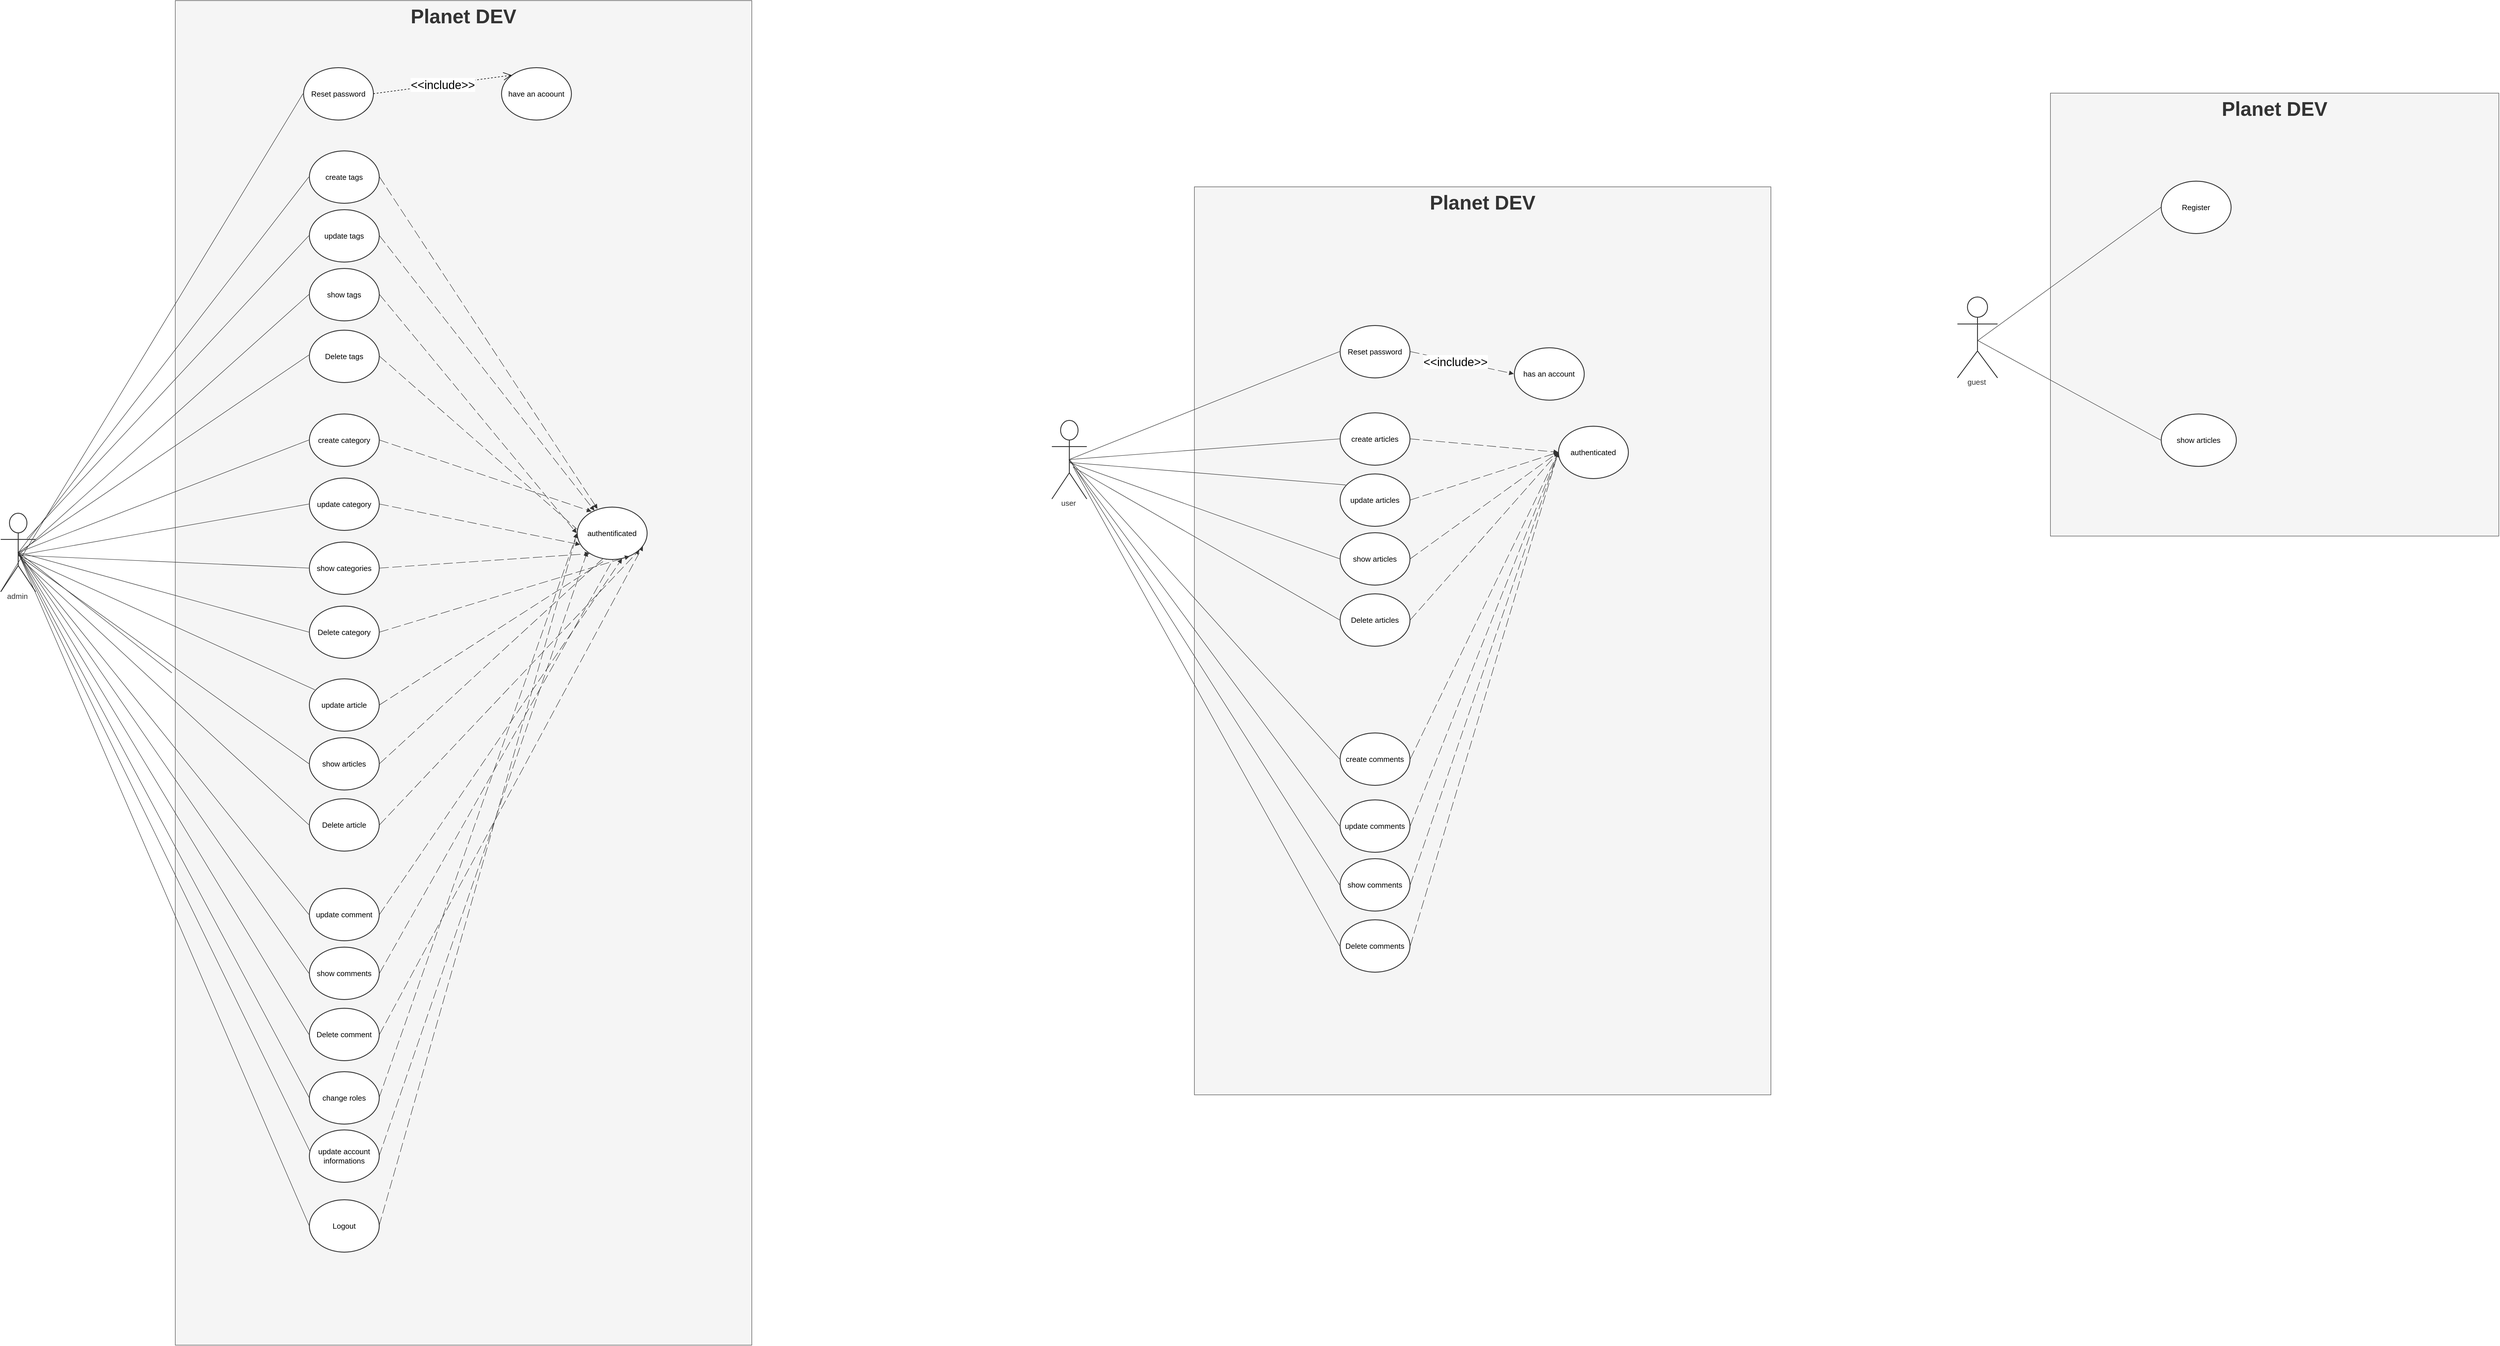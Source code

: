 <mxfile>
    <diagram name="Page-1" id="zWIe_XC4XMMiUAsG-kgF">
        <mxGraphModel dx="1994" dy="2208" grid="1" gridSize="10" guides="1" tooltips="1" connect="1" arrows="1" fold="1" page="1" pageScale="1" pageWidth="850" pageHeight="1100" background="#ffffff" math="0" shadow="0">
            <root>
                <mxCell id="0"/>
                <mxCell id="1" parent="0"/>
                <mxCell id="lImU5mxE9tPZku4qOtsT-180" value="Planet DEV" style="shape=rect;html=1;verticalAlign=top;fontStyle=1;whiteSpace=wrap;align=center;fontSize=34;fillColor=#f5f5f5;fontColor=#333333;strokeColor=#666666;" parent="1" vertex="1">
                    <mxGeometry x="4520" y="179" width="770" height="761" as="geometry"/>
                </mxCell>
                <mxCell id="lImU5mxE9tPZku4qOtsT-179" value="Planet DEV" style="shape=rect;html=1;verticalAlign=top;fontStyle=1;whiteSpace=wrap;align=center;fontSize=34;fillColor=#f5f5f5;strokeColor=#666666;fontColor=#333333;" parent="1" vertex="1">
                    <mxGeometry x="3050" y="340" width="990" height="1560" as="geometry"/>
                </mxCell>
                <mxCell id="lImU5mxE9tPZku4qOtsT-173" value="Planet DEV" style="shape=rect;html=1;verticalAlign=top;fontStyle=1;whiteSpace=wrap;align=center;fontSize=34;fillColor=#f5f5f5;fontColor=#333333;strokeColor=#666666;" parent="1" vertex="1">
                    <mxGeometry x="1300" y="20" width="990" height="2310" as="geometry"/>
                </mxCell>
                <mxCell id="lImU5mxE9tPZku4qOtsT-4" value="admin" style="html=1;overflow=block;blockSpacing=1;shape=umlActor;labelPosition=center;verticalLabelPosition=bottom;verticalAlign=top;whiteSpace=nowrap;fontSize=13;fontColor=#333333;align=center;spacing=0;strokeColor=#333333;strokeOpacity=100;fillOpacity=100;fillColor=#ffffff;strokeWidth=1.5;lucidId=tBczUUkCsLpC;" parent="1" vertex="1">
                    <mxGeometry x="1000" y="900.5" width="60" height="135" as="geometry"/>
                </mxCell>
                <mxCell id="lImU5mxE9tPZku4qOtsT-6" value="create tags" style="html=1;overflow=block;blockSpacing=1;whiteSpace=wrap;ellipse;fontSize=13;spacing=3.8;strokeColor=#333333;strokeOpacity=100;fillOpacity=100;fillColor=#ffffff;strokeWidth=1.5;lucidId=-OczOLFhE.FA;" parent="1" vertex="1">
                    <mxGeometry x="1530" y="278" width="120" height="90" as="geometry"/>
                </mxCell>
                <mxCell id="lImU5mxE9tPZku4qOtsT-7" value="update tags" style="html=1;overflow=block;blockSpacing=1;whiteSpace=wrap;ellipse;fontSize=13;spacing=3.8;strokeColor=#333333;strokeOpacity=100;fillOpacity=100;fillColor=#ffffff;strokeWidth=1.5;lucidId=lPczHcS5dMgs;" parent="1" vertex="1">
                    <mxGeometry x="1530" y="379" width="120" height="90" as="geometry"/>
                </mxCell>
                <mxCell id="lImU5mxE9tPZku4qOtsT-8" value="show tags" style="html=1;overflow=block;blockSpacing=1;whiteSpace=wrap;ellipse;fontSize=13;spacing=3.8;strokeColor=#333333;strokeOpacity=100;fillOpacity=100;fillColor=#ffffff;strokeWidth=1.5;lucidId=mPcz-K8VentS;" parent="1" vertex="1">
                    <mxGeometry x="1530" y="480" width="120" height="90" as="geometry"/>
                </mxCell>
                <mxCell id="lImU5mxE9tPZku4qOtsT-9" value="Delete tags" style="html=1;overflow=block;blockSpacing=1;whiteSpace=wrap;ellipse;fontSize=13;spacing=3.8;strokeColor=#333333;strokeOpacity=100;fillOpacity=100;fillColor=#ffffff;strokeWidth=1.5;lucidId=mPczvHIls3h_;" parent="1" vertex="1">
                    <mxGeometry x="1530" y="586" width="120" height="90" as="geometry"/>
                </mxCell>
                <mxCell id="lImU5mxE9tPZku4qOtsT-14" value="update article" style="html=1;overflow=block;blockSpacing=1;whiteSpace=wrap;ellipse;fontSize=13;spacing=3.8;strokeColor=#333333;strokeOpacity=100;fillOpacity=100;fillColor=#ffffff;strokeWidth=1.5;lucidId=pRczkUZpk~8d;" parent="1" vertex="1">
                    <mxGeometry x="1530" y="1185" width="120" height="90" as="geometry"/>
                </mxCell>
                <mxCell id="lImU5mxE9tPZku4qOtsT-15" value="show articles" style="html=1;overflow=block;blockSpacing=1;whiteSpace=wrap;ellipse;fontSize=13;spacing=3.8;strokeColor=#333333;strokeOpacity=100;fillOpacity=100;fillColor=#ffffff;strokeWidth=1.5;lucidId=pRczwq9towOw;" parent="1" vertex="1">
                    <mxGeometry x="1530" y="1286" width="120" height="90" as="geometry"/>
                </mxCell>
                <mxCell id="lImU5mxE9tPZku4qOtsT-16" value="Delete article" style="html=1;overflow=block;blockSpacing=1;whiteSpace=wrap;ellipse;fontSize=13;spacing=3.8;strokeColor=#333333;strokeOpacity=100;fillOpacity=100;fillColor=#ffffff;strokeWidth=1.5;lucidId=pRczV1mXVgs1;" parent="1" vertex="1">
                    <mxGeometry x="1530" y="1391" width="120" height="90" as="geometry"/>
                </mxCell>
                <mxCell id="lImU5mxE9tPZku4qOtsT-17" value="update comment" style="html=1;overflow=block;blockSpacing=1;whiteSpace=wrap;ellipse;fontSize=13;spacing=3.8;strokeColor=#333333;strokeOpacity=100;fillOpacity=100;fillColor=#ffffff;strokeWidth=1.5;lucidId=5RczTBme2vc.;" parent="1" vertex="1">
                    <mxGeometry x="1530" y="1545" width="120" height="90" as="geometry"/>
                </mxCell>
                <mxCell id="lImU5mxE9tPZku4qOtsT-18" value="show comments" style="html=1;overflow=block;blockSpacing=1;whiteSpace=wrap;ellipse;fontSize=13;spacing=3.8;strokeColor=#333333;strokeOpacity=100;fillOpacity=100;fillColor=#ffffff;strokeWidth=1.5;lucidId=5Rcz2xCz10ZM;" parent="1" vertex="1">
                    <mxGeometry x="1530" y="1646" width="120" height="90" as="geometry"/>
                </mxCell>
                <mxCell id="lImU5mxE9tPZku4qOtsT-19" value="Delete comment" style="html=1;overflow=block;blockSpacing=1;whiteSpace=wrap;ellipse;fontSize=13;spacing=3.8;strokeColor=#333333;strokeOpacity=100;fillOpacity=100;fillColor=#ffffff;strokeWidth=1.5;lucidId=5RczCsYFRNHl;" parent="1" vertex="1">
                    <mxGeometry x="1530" y="1751" width="120" height="90" as="geometry"/>
                </mxCell>
                <mxCell id="lImU5mxE9tPZku4qOtsT-22" value="" style="html=1;jettySize=18;whiteSpace=wrap;fontSize=13;strokeColor=#333333;strokeOpacity=100;dashed=1;fixDash=1;dashPattern=16 6;strokeWidth=0.8;rounded=0;startArrow=none;endArrow=block;endFill=1;exitX=1.006;exitY=0.5;exitPerimeter=0;entryX=0.292;entryY=0.037;entryPerimeter=0;lucidId=nUczEhE1W-n-;" parent="1" source="lImU5mxE9tPZku4qOtsT-6" target="lImU5mxE9tPZku4qOtsT-3" edge="1">
                    <mxGeometry width="100" height="100" relative="1" as="geometry">
                        <Array as="points"/>
                    </mxGeometry>
                </mxCell>
                <mxCell id="lImU5mxE9tPZku4qOtsT-23" value="" style="html=1;jettySize=18;whiteSpace=wrap;fontSize=13;strokeColor=#333333;strokeOpacity=100;dashed=1;fixDash=1;dashPattern=16 6;strokeWidth=0.8;rounded=0;startArrow=none;endArrow=block;endFill=1;exitX=1.006;exitY=0.5;exitPerimeter=0;lucidId=HUczbJhwyWPL;" parent="1" source="lImU5mxE9tPZku4qOtsT-7" target="lImU5mxE9tPZku4qOtsT-3" edge="1">
                    <mxGeometry width="100" height="100" relative="1" as="geometry">
                        <Array as="points"/>
                        <mxPoint x="1940" y="906" as="targetPoint"/>
                    </mxGeometry>
                </mxCell>
                <mxCell id="lImU5mxE9tPZku4qOtsT-24" value="" style="html=1;jettySize=18;whiteSpace=wrap;fontSize=13;strokeColor=#333333;strokeOpacity=100;dashed=1;fixDash=1;dashPattern=16 6;strokeWidth=0.8;rounded=0;startArrow=none;endArrow=block;endFill=1;exitX=1.006;exitY=0.5;exitPerimeter=0;entryX=-0.006;entryY=0.5;entryPerimeter=0;lucidId=2Ucz1rJ_qaZM;" parent="1" source="lImU5mxE9tPZku4qOtsT-8" target="lImU5mxE9tPZku4qOtsT-3" edge="1">
                    <mxGeometry width="100" height="100" relative="1" as="geometry">
                        <Array as="points"/>
                    </mxGeometry>
                </mxCell>
                <mxCell id="lImU5mxE9tPZku4qOtsT-25" value="" style="html=1;jettySize=18;whiteSpace=wrap;fontSize=13;strokeColor=#333333;strokeOpacity=100;dashed=1;fixDash=1;dashPattern=16 6;strokeWidth=0.8;rounded=0;startArrow=none;endArrow=block;endFill=1;exitX=1.006;exitY=0.5;exitPerimeter=0;entryX=0.5;entryY=1.008;entryPerimeter=0;lucidId=_UczYvTYnV-N;" parent="1" source="lImU5mxE9tPZku4qOtsT-9" target="lImU5mxE9tPZku4qOtsT-3" edge="1">
                    <mxGeometry width="100" height="100" relative="1" as="geometry">
                        <Array as="points"/>
                    </mxGeometry>
                </mxCell>
                <mxCell id="lImU5mxE9tPZku4qOtsT-30" value="" style="html=1;jettySize=18;whiteSpace=wrap;fontSize=13;strokeColor=#333333;strokeOpacity=100;dashed=1;fixDash=1;dashPattern=16 6;strokeWidth=0.8;rounded=0;startArrow=none;endArrow=block;endFill=1;exitX=1.006;exitY=0.5;exitPerimeter=0;entryX=1.006;entryY=0.5;entryPerimeter=0;lucidId=NVczvDNpjGym;" parent="1" source="lImU5mxE9tPZku4qOtsT-14" target="lImU5mxE9tPZku4qOtsT-3" edge="1">
                    <mxGeometry width="100" height="100" relative="1" as="geometry">
                        <Array as="points"/>
                    </mxGeometry>
                </mxCell>
                <mxCell id="lImU5mxE9tPZku4qOtsT-31" value="" style="html=1;jettySize=18;whiteSpace=wrap;fontSize=13;strokeColor=#333333;strokeOpacity=100;dashed=1;fixDash=1;dashPattern=16 6;strokeWidth=0.8;rounded=0;startArrow=none;endArrow=block;endFill=1;exitX=1.006;exitY=0.5;exitPerimeter=0;entryX=0.952;entryY=0.272;entryPerimeter=0;lucidId=3VczkHUfEORD;" parent="1" source="lImU5mxE9tPZku4qOtsT-15" target="lImU5mxE9tPZku4qOtsT-3" edge="1">
                    <mxGeometry width="100" height="100" relative="1" as="geometry">
                        <Array as="points"/>
                    </mxGeometry>
                </mxCell>
                <mxCell id="lImU5mxE9tPZku4qOtsT-32" value="" style="html=1;jettySize=18;whiteSpace=wrap;fontSize=13;strokeColor=#333333;strokeOpacity=100;dashed=1;fixDash=1;dashPattern=16 6;strokeWidth=0.8;rounded=0;startArrow=none;endArrow=block;endFill=1;exitX=1.006;exitY=0.5;exitPerimeter=0;entryX=0.894;entryY=0.819;entryPerimeter=0;lucidId=9Vcz52U6l2vY;" parent="1" source="lImU5mxE9tPZku4qOtsT-16" target="lImU5mxE9tPZku4qOtsT-3" edge="1">
                    <mxGeometry width="100" height="100" relative="1" as="geometry">
                        <Array as="points"/>
                    </mxGeometry>
                </mxCell>
                <mxCell id="lImU5mxE9tPZku4qOtsT-33" value="" style="html=1;jettySize=18;whiteSpace=wrap;fontSize=13;strokeColor=#333333;strokeOpacity=100;dashed=1;fixDash=1;dashPattern=16 6;strokeWidth=0.8;rounded=0;startArrow=none;endArrow=block;endFill=1;exitX=1.006;exitY=0.5;exitPerimeter=0;entryX=0.643;entryY=0.987;entryPerimeter=0;lucidId=dWcz5qQPDKWH;" parent="1" source="lImU5mxE9tPZku4qOtsT-17" target="lImU5mxE9tPZku4qOtsT-3" edge="1">
                    <mxGeometry width="100" height="100" relative="1" as="geometry">
                        <Array as="points"/>
                    </mxGeometry>
                </mxCell>
                <mxCell id="lImU5mxE9tPZku4qOtsT-34" value="" style="html=1;jettySize=18;whiteSpace=wrap;fontSize=13;strokeColor=#333333;strokeOpacity=100;dashed=1;fixDash=1;dashPattern=16 6;strokeWidth=0.8;rounded=0;startArrow=none;endArrow=block;endFill=1;exitX=1.006;exitY=0.5;exitPerimeter=0;entryX=0.873;entryY=0.156;entryPerimeter=0;lucidId=kWczn-BLne5K;" parent="1" source="lImU5mxE9tPZku4qOtsT-18" target="lImU5mxE9tPZku4qOtsT-3" edge="1">
                    <mxGeometry width="100" height="100" relative="1" as="geometry">
                        <Array as="points"/>
                    </mxGeometry>
                </mxCell>
                <mxCell id="lImU5mxE9tPZku4qOtsT-35" value="" style="html=1;jettySize=18;whiteSpace=wrap;fontSize=13;strokeColor=#333333;strokeOpacity=100;dashed=1;fixDash=1;dashPattern=16 6;strokeWidth=0.8;rounded=0;startArrow=none;endArrow=block;endFill=1;exitX=1.006;exitY=0.5;exitPerimeter=0;entryX=0.942;entryY=0.747;entryPerimeter=0;lucidId=pWczVvhZtqHQ;" parent="1" source="lImU5mxE9tPZku4qOtsT-19" target="lImU5mxE9tPZku4qOtsT-3" edge="1">
                    <mxGeometry width="100" height="100" relative="1" as="geometry">
                        <Array as="points"/>
                    </mxGeometry>
                </mxCell>
                <mxCell id="lImU5mxE9tPZku4qOtsT-36" value="" style="html=1;jettySize=18;whiteSpace=wrap;fontSize=13;strokeColor=#333333;strokeOpacity=100;strokeWidth=0.8;rounded=0;startArrow=none;endArrow=none;entryX=-0.006;entryY=0.5;entryPerimeter=0;lucidId=XWczGqgOvYOB;exitX=0;exitY=1;exitDx=0;exitDy=0;exitPerimeter=0;" parent="1" source="lImU5mxE9tPZku4qOtsT-4" target="lImU5mxE9tPZku4qOtsT-5" edge="1">
                    <mxGeometry width="100" height="100" relative="1" as="geometry">
                        <Array as="points"/>
                        <mxPoint x="1030" y="980" as="sourcePoint"/>
                    </mxGeometry>
                </mxCell>
                <mxCell id="lImU5mxE9tPZku4qOtsT-37" value="" style="html=1;jettySize=18;whiteSpace=wrap;fontSize=13;strokeColor=#333333;strokeOpacity=100;strokeWidth=0.8;rounded=0;startArrow=none;endArrow=none;exitX=0.513;exitY=0.5;exitPerimeter=0;entryX=-0.006;entryY=0.5;entryPerimeter=0;lucidId=jXczujZLF5rr;" parent="1" source="lImU5mxE9tPZku4qOtsT-4" target="lImU5mxE9tPZku4qOtsT-6" edge="1">
                    <mxGeometry width="100" height="100" relative="1" as="geometry">
                        <Array as="points"/>
                    </mxGeometry>
                </mxCell>
                <mxCell id="lImU5mxE9tPZku4qOtsT-38" value="" style="html=1;jettySize=18;whiteSpace=wrap;fontSize=13;strokeColor=#333333;strokeOpacity=100;strokeWidth=0.8;rounded=0;startArrow=none;endArrow=none;exitX=0.755;exitY=0.324;exitPerimeter=0;entryX=-0.006;entryY=0.5;entryPerimeter=0;lucidId=NXczb3Hv89uJ;" parent="1" source="lImU5mxE9tPZku4qOtsT-4" target="lImU5mxE9tPZku4qOtsT-7" edge="1">
                    <mxGeometry width="100" height="100" relative="1" as="geometry">
                        <Array as="points"/>
                    </mxGeometry>
                </mxCell>
                <mxCell id="lImU5mxE9tPZku4qOtsT-39" value="" style="html=1;jettySize=18;whiteSpace=wrap;fontSize=13;strokeColor=#333333;strokeOpacity=100;strokeWidth=0.8;rounded=0;startArrow=none;endArrow=none;exitX=0.5;exitY=0.537;exitPerimeter=0;entryX=-0.006;entryY=0.5;entryPerimeter=0;lucidId=XXczBQT8Kz.I;" parent="1" source="lImU5mxE9tPZku4qOtsT-4" target="lImU5mxE9tPZku4qOtsT-8" edge="1">
                    <mxGeometry width="100" height="100" relative="1" as="geometry">
                        <Array as="points"/>
                    </mxGeometry>
                </mxCell>
                <mxCell id="lImU5mxE9tPZku4qOtsT-40" value="" style="html=1;jettySize=18;whiteSpace=wrap;fontSize=13;strokeColor=#333333;strokeOpacity=100;strokeWidth=0.8;rounded=0;startArrow=none;endArrow=none;exitX=0.513;exitY=0.5;exitPerimeter=0;entryX=-0.006;entryY=0.478;entryPerimeter=0;lucidId=iYczf05nKQKL;" parent="1" source="lImU5mxE9tPZku4qOtsT-4" target="lImU5mxE9tPZku4qOtsT-9" edge="1">
                    <mxGeometry width="100" height="100" relative="1" as="geometry">
                        <Array as="points"/>
                    </mxGeometry>
                </mxCell>
                <mxCell id="lImU5mxE9tPZku4qOtsT-41" value="" style="html=1;jettySize=18;whiteSpace=wrap;fontSize=13;strokeColor=#333333;strokeOpacity=100;strokeWidth=0.8;rounded=0;startArrow=none;endArrow=none;exitX=0.513;exitY=0.5;exitPerimeter=0;entryX=-0.006;entryY=0.5;entryPerimeter=0;lucidId=vYczp.t-snrO;" parent="1" source="lImU5mxE9tPZku4qOtsT-4" target="lImU5mxE9tPZku4qOtsT-10" edge="1">
                    <mxGeometry width="100" height="100" relative="1" as="geometry">
                        <Array as="points"/>
                    </mxGeometry>
                </mxCell>
                <mxCell id="lImU5mxE9tPZku4qOtsT-42" value="" style="html=1;jettySize=18;whiteSpace=wrap;fontSize=13;strokeColor=#333333;strokeOpacity=100;strokeWidth=0.8;rounded=0;startArrow=none;endArrow=none;exitX=0.5;exitY=0.537;exitPerimeter=0;entryX=-0.006;entryY=0.5;entryPerimeter=0;lucidId=OYcz.m~D9pvN;" parent="1" source="lImU5mxE9tPZku4qOtsT-4" target="lImU5mxE9tPZku4qOtsT-11" edge="1">
                    <mxGeometry width="100" height="100" relative="1" as="geometry">
                        <Array as="points"/>
                    </mxGeometry>
                </mxCell>
                <mxCell id="lImU5mxE9tPZku4qOtsT-43" value="" style="html=1;jettySize=18;whiteSpace=wrap;fontSize=13;strokeColor=#333333;strokeOpacity=100;strokeWidth=0.8;rounded=0;startArrow=none;endArrow=none;exitX=0.5;exitY=0.537;exitPerimeter=0;entryX=-0.006;entryY=0.5;entryPerimeter=0;lucidId=YYczqdEtgtLw;" parent="1" source="lImU5mxE9tPZku4qOtsT-4" target="lImU5mxE9tPZku4qOtsT-12" edge="1">
                    <mxGeometry width="100" height="100" relative="1" as="geometry">
                        <Array as="points"/>
                    </mxGeometry>
                </mxCell>
                <mxCell id="lImU5mxE9tPZku4qOtsT-44" value="" style="html=1;jettySize=18;whiteSpace=wrap;fontSize=13;strokeColor=#333333;strokeOpacity=100;strokeWidth=0.8;rounded=0;startArrow=none;endArrow=none;exitX=0.513;exitY=0.5;exitPerimeter=0;entryX=-0.006;entryY=0.5;entryPerimeter=0;lucidId=4YczjgSdCfhH;" parent="1" source="lImU5mxE9tPZku4qOtsT-4" target="lImU5mxE9tPZku4qOtsT-13" edge="1">
                    <mxGeometry width="100" height="100" relative="1" as="geometry">
                        <Array as="points"/>
                    </mxGeometry>
                </mxCell>
                <mxCell id="lImU5mxE9tPZku4qOtsT-45" value="" style="html=1;jettySize=18;whiteSpace=wrap;fontSize=13;strokeColor=#333333;strokeOpacity=100;strokeWidth=0.8;rounded=0;startArrow=none;endArrow=none;exitX=0.5;exitY=0.537;exitPerimeter=0;entryX=0.082;entryY=0.213;entryPerimeter=0;lucidId=9Ycz~yxfQZIG;" parent="1" source="lImU5mxE9tPZku4qOtsT-4" target="lImU5mxE9tPZku4qOtsT-14" edge="1">
                    <mxGeometry width="100" height="100" relative="1" as="geometry">
                        <Array as="points"/>
                    </mxGeometry>
                </mxCell>
                <mxCell id="lImU5mxE9tPZku4qOtsT-46" value="" style="html=1;jettySize=18;whiteSpace=wrap;fontSize=13;strokeColor=#333333;strokeOpacity=100;strokeWidth=0.8;rounded=0;startArrow=none;endArrow=none;exitX=0.61;exitY=0.594;exitPerimeter=0;entryX=-0.006;entryY=0.5;entryPerimeter=0;lucidId=dZcze0sJb3LS;" parent="1" source="lImU5mxE9tPZku4qOtsT-4" target="lImU5mxE9tPZku4qOtsT-16" edge="1">
                    <mxGeometry width="100" height="100" relative="1" as="geometry">
                        <Array as="points"/>
                    </mxGeometry>
                </mxCell>
                <mxCell id="lImU5mxE9tPZku4qOtsT-47" value="" style="html=1;jettySize=18;whiteSpace=wrap;fontSize=13;strokeColor=#333333;strokeOpacity=100;strokeWidth=0.8;rounded=0;startArrow=none;endArrow=none;exitX=0.5;exitY=0.537;exitPerimeter=0;entryX=-0.006;entryY=0.5;entryPerimeter=0;lucidId=lZczDSxRw5xt;" parent="1" source="lImU5mxE9tPZku4qOtsT-4" target="lImU5mxE9tPZku4qOtsT-15" edge="1">
                    <mxGeometry width="100" height="100" relative="1" as="geometry">
                        <Array as="points"/>
                    </mxGeometry>
                </mxCell>
                <mxCell id="lImU5mxE9tPZku4qOtsT-48" value="" style="html=1;jettySize=18;whiteSpace=wrap;fontSize=13;strokeColor=#333333;strokeOpacity=100;strokeWidth=0.8;rounded=0;startArrow=none;endArrow=none;exitX=0.488;exitY=0.5;exitPerimeter=0;entryX=-0.006;entryY=0.5;entryPerimeter=0;lucidId=rZcznPvrOlgP;" parent="1" source="lImU5mxE9tPZku4qOtsT-4" target="lImU5mxE9tPZku4qOtsT-17" edge="1">
                    <mxGeometry width="100" height="100" relative="1" as="geometry">
                        <Array as="points"/>
                    </mxGeometry>
                </mxCell>
                <mxCell id="lImU5mxE9tPZku4qOtsT-49" value="" style="html=1;jettySize=18;whiteSpace=wrap;fontSize=13;strokeColor=#333333;strokeOpacity=100;strokeWidth=0.8;rounded=0;startArrow=none;endArrow=none;exitX=0.513;exitY=0.5;exitPerimeter=0;entryX=-0.006;entryY=0.5;entryPerimeter=0;lucidId=xZczZ3zhUWlJ;" parent="1" source="lImU5mxE9tPZku4qOtsT-4" target="lImU5mxE9tPZku4qOtsT-18" edge="1">
                    <mxGeometry width="100" height="100" relative="1" as="geometry">
                        <Array as="points"/>
                    </mxGeometry>
                </mxCell>
                <mxCell id="lImU5mxE9tPZku4qOtsT-50" value="" style="html=1;jettySize=18;whiteSpace=wrap;fontSize=13;strokeColor=#333333;strokeOpacity=100;strokeWidth=0.8;rounded=0;startArrow=none;endArrow=none;entryX=-0.006;entryY=0.5;entryPerimeter=0;lucidId=WZczoNAO7BcZ;exitX=0.5;exitY=0.5;exitDx=0;exitDy=0;exitPerimeter=0;" parent="1" source="lImU5mxE9tPZku4qOtsT-4" target="lImU5mxE9tPZku4qOtsT-19" edge="1">
                    <mxGeometry width="100" height="100" relative="1" as="geometry">
                        <Array as="points"/>
                        <mxPoint x="1072" y="973" as="sourcePoint"/>
                    </mxGeometry>
                </mxCell>
                <mxCell id="lImU5mxE9tPZku4qOtsT-53" value="authenticated" style="html=1;overflow=block;blockSpacing=1;whiteSpace=wrap;ellipse;fontSize=13;spacing=3.8;strokeColor=#333333;strokeOpacity=100;fillOpacity=100;fillColor=#ffffff;strokeWidth=1.5;lucidId=oBcz4oxR1ypY;" parent="1" vertex="1">
                    <mxGeometry x="3675" y="751" width="120" height="90" as="geometry"/>
                </mxCell>
                <mxCell id="lImU5mxE9tPZku4qOtsT-54" value="user" style="html=1;overflow=block;blockSpacing=1;shape=umlActor;labelPosition=center;verticalLabelPosition=bottom;verticalAlign=top;whiteSpace=nowrap;fontSize=13;fontColor=#333333;align=center;spacing=0;strokeColor=#333333;strokeOpacity=100;fillOpacity=100;fillColor=#ffffff;strokeWidth=1.5;lucidId=tBczUUkCsLpC;" parent="1" vertex="1">
                    <mxGeometry x="2805" y="741" width="60" height="135" as="geometry"/>
                </mxCell>
                <mxCell id="lImU5mxE9tPZku4qOtsT-64" value="update articles" style="html=1;overflow=block;blockSpacing=1;whiteSpace=wrap;ellipse;fontSize=13;spacing=3.8;strokeColor=#333333;strokeOpacity=100;fillOpacity=100;fillColor=#ffffff;strokeWidth=1.5;lucidId=pRczkUZpk~8d;" parent="1" vertex="1">
                    <mxGeometry x="3300" y="833" width="120" height="90" as="geometry"/>
                </mxCell>
                <mxCell id="lImU5mxE9tPZku4qOtsT-65" value="show articles" style="html=1;overflow=block;blockSpacing=1;whiteSpace=wrap;ellipse;fontSize=13;spacing=3.8;strokeColor=#333333;strokeOpacity=100;fillOpacity=100;fillColor=#ffffff;strokeWidth=1.5;lucidId=pRczwq9towOw;" parent="1" vertex="1">
                    <mxGeometry x="3300" y="934" width="120" height="90" as="geometry"/>
                </mxCell>
                <mxCell id="lImU5mxE9tPZku4qOtsT-66" value="Delete articles" style="html=1;overflow=block;blockSpacing=1;whiteSpace=wrap;ellipse;fontSize=13;spacing=3.8;strokeColor=#333333;strokeOpacity=100;fillOpacity=100;fillColor=#ffffff;strokeWidth=1.5;lucidId=pRczV1mXVgs1;" parent="1" vertex="1">
                    <mxGeometry x="3300" y="1039" width="120" height="90" as="geometry"/>
                </mxCell>
                <mxCell id="lImU5mxE9tPZku4qOtsT-67" value="update comments" style="html=1;overflow=block;blockSpacing=1;whiteSpace=wrap;ellipse;fontSize=13;spacing=3.8;strokeColor=#333333;strokeOpacity=100;fillOpacity=100;fillColor=#ffffff;strokeWidth=1.5;lucidId=5RczTBme2vc.;" parent="1" vertex="1">
                    <mxGeometry x="3300" y="1393" width="120" height="90" as="geometry"/>
                </mxCell>
                <mxCell id="lImU5mxE9tPZku4qOtsT-68" value="show comments" style="html=1;overflow=block;blockSpacing=1;whiteSpace=wrap;ellipse;fontSize=13;spacing=3.8;strokeColor=#333333;strokeOpacity=100;fillOpacity=100;fillColor=#ffffff;strokeWidth=1.5;lucidId=5Rcz2xCz10ZM;" parent="1" vertex="1">
                    <mxGeometry x="3300" y="1494" width="120" height="90" as="geometry"/>
                </mxCell>
                <mxCell id="lImU5mxE9tPZku4qOtsT-69" value="Delete comments" style="html=1;overflow=block;blockSpacing=1;whiteSpace=wrap;ellipse;fontSize=13;spacing=3.8;strokeColor=#333333;strokeOpacity=100;fillOpacity=100;fillColor=#ffffff;strokeWidth=1.5;lucidId=5RczCsYFRNHl;" parent="1" vertex="1">
                    <mxGeometry x="3300" y="1599" width="120" height="90" as="geometry"/>
                </mxCell>
                <mxCell id="lImU5mxE9tPZku4qOtsT-76" value="" style="html=1;jettySize=18;whiteSpace=wrap;fontSize=13;strokeColor=#333333;strokeOpacity=100;dashed=1;fixDash=1;dashPattern=16 6;strokeWidth=0.8;rounded=0;startArrow=none;endArrow=block;endFill=1;exitX=1.006;exitY=0.5;exitPerimeter=0;entryX=0;entryY=0.5;lucidId=qVcz-nqJ.ps-;entryDx=0;entryDy=0;" parent="1" source="lImU5mxE9tPZku4qOtsT-60" target="lImU5mxE9tPZku4qOtsT-53" edge="1">
                    <mxGeometry width="100" height="100" relative="1" as="geometry">
                        <Array as="points"/>
                    </mxGeometry>
                </mxCell>
                <mxCell id="lImU5mxE9tPZku4qOtsT-80" value="" style="html=1;jettySize=18;whiteSpace=wrap;fontSize=13;strokeColor=#333333;strokeOpacity=100;dashed=1;fixDash=1;dashPattern=16 6;strokeWidth=0.8;rounded=0;startArrow=none;endArrow=block;endFill=1;exitX=1.006;exitY=0.5;exitPerimeter=0;entryX=0;entryY=0.5;lucidId=NVczvDNpjGym;entryDx=0;entryDy=0;" parent="1" source="lImU5mxE9tPZku4qOtsT-64" target="lImU5mxE9tPZku4qOtsT-53" edge="1">
                    <mxGeometry width="100" height="100" relative="1" as="geometry">
                        <Array as="points"/>
                    </mxGeometry>
                </mxCell>
                <mxCell id="lImU5mxE9tPZku4qOtsT-81" value="" style="html=1;jettySize=18;whiteSpace=wrap;fontSize=13;strokeColor=#333333;strokeOpacity=100;dashed=1;fixDash=1;dashPattern=16 6;strokeWidth=0.8;rounded=0;startArrow=none;endArrow=block;endFill=1;exitX=1.006;exitY=0.5;exitPerimeter=0;lucidId=3VczkHUfEORD;entryX=0;entryY=0.5;entryDx=0;entryDy=0;" parent="1" source="lImU5mxE9tPZku4qOtsT-65" target="lImU5mxE9tPZku4qOtsT-53" edge="1">
                    <mxGeometry width="100" height="100" relative="1" as="geometry">
                        <Array as="points"/>
                        <mxPoint x="3700" y="820" as="targetPoint"/>
                    </mxGeometry>
                </mxCell>
                <mxCell id="lImU5mxE9tPZku4qOtsT-82" value="" style="html=1;jettySize=18;whiteSpace=wrap;fontSize=13;strokeColor=#333333;strokeOpacity=100;dashed=1;fixDash=1;dashPattern=16 6;strokeWidth=0.8;rounded=0;startArrow=none;endArrow=block;endFill=1;exitX=1.006;exitY=0.5;exitPerimeter=0;entryX=0;entryY=0.5;lucidId=9Vcz52U6l2vY;entryDx=0;entryDy=0;" parent="1" source="lImU5mxE9tPZku4qOtsT-66" target="lImU5mxE9tPZku4qOtsT-53" edge="1">
                    <mxGeometry width="100" height="100" relative="1" as="geometry">
                        <Array as="points"/>
                    </mxGeometry>
                </mxCell>
                <mxCell id="lImU5mxE9tPZku4qOtsT-83" value="" style="html=1;jettySize=18;whiteSpace=wrap;fontSize=13;strokeColor=#333333;strokeOpacity=100;dashed=1;fixDash=1;dashPattern=16 6;strokeWidth=0.8;rounded=0;startArrow=none;endArrow=block;endFill=1;exitX=1.006;exitY=0.5;exitPerimeter=0;entryX=0;entryY=0.5;lucidId=dWcz5qQPDKWH;entryDx=0;entryDy=0;" parent="1" source="lImU5mxE9tPZku4qOtsT-67" target="lImU5mxE9tPZku4qOtsT-53" edge="1">
                    <mxGeometry width="100" height="100" relative="1" as="geometry">
                        <Array as="points"/>
                    </mxGeometry>
                </mxCell>
                <mxCell id="lImU5mxE9tPZku4qOtsT-84" value="" style="html=1;jettySize=18;whiteSpace=wrap;fontSize=13;strokeColor=#333333;strokeOpacity=100;dashed=1;fixDash=1;dashPattern=16 6;strokeWidth=0.8;rounded=0;startArrow=none;endArrow=block;endFill=1;exitX=1.006;exitY=0.5;exitPerimeter=0;entryX=0;entryY=0.5;lucidId=kWczn-BLne5K;entryDx=0;entryDy=0;" parent="1" source="lImU5mxE9tPZku4qOtsT-68" target="lImU5mxE9tPZku4qOtsT-53" edge="1">
                    <mxGeometry width="100" height="100" relative="1" as="geometry">
                        <Array as="points"/>
                    </mxGeometry>
                </mxCell>
                <mxCell id="lImU5mxE9tPZku4qOtsT-85" value="" style="html=1;jettySize=18;whiteSpace=wrap;fontSize=13;strokeColor=#333333;strokeOpacity=100;dashed=1;fixDash=1;dashPattern=16 6;strokeWidth=0.8;rounded=0;startArrow=none;endArrow=block;endFill=1;exitX=1.006;exitY=0.5;exitPerimeter=0;entryX=0;entryY=0.5;lucidId=pWczVvhZtqHQ;entryDx=0;entryDy=0;" parent="1" source="lImU5mxE9tPZku4qOtsT-69" target="lImU5mxE9tPZku4qOtsT-53" edge="1">
                    <mxGeometry width="100" height="100" relative="1" as="geometry">
                        <Array as="points"/>
                    </mxGeometry>
                </mxCell>
                <mxCell id="lImU5mxE9tPZku4qOtsT-91" value="" style="html=1;jettySize=18;whiteSpace=wrap;fontSize=13;strokeColor=#333333;strokeOpacity=100;strokeWidth=0.8;rounded=0;startArrow=none;endArrow=none;exitX=0.513;exitY=0.5;exitPerimeter=0;entryX=-0.006;entryY=0.5;entryPerimeter=0;lucidId=vYczp.t-snrO;" parent="1" source="lImU5mxE9tPZku4qOtsT-54" target="lImU5mxE9tPZku4qOtsT-60" edge="1">
                    <mxGeometry width="100" height="100" relative="1" as="geometry">
                        <Array as="points"/>
                    </mxGeometry>
                </mxCell>
                <mxCell id="lImU5mxE9tPZku4qOtsT-95" value="" style="html=1;jettySize=18;whiteSpace=wrap;fontSize=13;strokeColor=#333333;strokeOpacity=100;strokeWidth=0.8;rounded=0;startArrow=none;endArrow=none;exitX=0.5;exitY=0.537;exitPerimeter=0;entryX=0.082;entryY=0.213;entryPerimeter=0;lucidId=9Ycz~yxfQZIG;" parent="1" source="lImU5mxE9tPZku4qOtsT-54" target="lImU5mxE9tPZku4qOtsT-64" edge="1">
                    <mxGeometry width="100" height="100" relative="1" as="geometry">
                        <Array as="points"/>
                    </mxGeometry>
                </mxCell>
                <mxCell id="lImU5mxE9tPZku4qOtsT-96" value="" style="html=1;jettySize=18;whiteSpace=wrap;fontSize=13;strokeColor=#333333;strokeOpacity=100;strokeWidth=0.8;rounded=0;startArrow=none;endArrow=none;exitX=0.61;exitY=0.594;exitPerimeter=0;entryX=-0.006;entryY=0.5;entryPerimeter=0;lucidId=dZcze0sJb3LS;" parent="1" source="lImU5mxE9tPZku4qOtsT-54" target="lImU5mxE9tPZku4qOtsT-66" edge="1">
                    <mxGeometry width="100" height="100" relative="1" as="geometry">
                        <Array as="points"/>
                    </mxGeometry>
                </mxCell>
                <mxCell id="lImU5mxE9tPZku4qOtsT-97" value="" style="html=1;jettySize=18;whiteSpace=wrap;fontSize=13;strokeColor=#333333;strokeOpacity=100;strokeWidth=0.8;rounded=0;startArrow=none;endArrow=none;exitX=0.5;exitY=0.537;exitPerimeter=0;entryX=-0.006;entryY=0.5;entryPerimeter=0;lucidId=lZczDSxRw5xt;" parent="1" source="lImU5mxE9tPZku4qOtsT-54" target="lImU5mxE9tPZku4qOtsT-65" edge="1">
                    <mxGeometry width="100" height="100" relative="1" as="geometry">
                        <Array as="points"/>
                    </mxGeometry>
                </mxCell>
                <mxCell id="lImU5mxE9tPZku4qOtsT-98" value="" style="html=1;jettySize=18;whiteSpace=wrap;fontSize=13;strokeColor=#333333;strokeOpacity=100;strokeWidth=0.8;rounded=0;startArrow=none;endArrow=none;exitX=0.488;exitY=0.5;exitPerimeter=0;entryX=-0.006;entryY=0.5;entryPerimeter=0;lucidId=rZcznPvrOlgP;" parent="1" source="lImU5mxE9tPZku4qOtsT-54" target="lImU5mxE9tPZku4qOtsT-67" edge="1">
                    <mxGeometry width="100" height="100" relative="1" as="geometry">
                        <Array as="points"/>
                    </mxGeometry>
                </mxCell>
                <mxCell id="lImU5mxE9tPZku4qOtsT-99" value="" style="html=1;jettySize=18;whiteSpace=wrap;fontSize=13;strokeColor=#333333;strokeOpacity=100;strokeWidth=0.8;rounded=0;startArrow=none;endArrow=none;exitX=0.513;exitY=0.5;exitPerimeter=0;entryX=-0.006;entryY=0.5;entryPerimeter=0;lucidId=xZczZ3zhUWlJ;" parent="1" source="lImU5mxE9tPZku4qOtsT-54" target="lImU5mxE9tPZku4qOtsT-68" edge="1">
                    <mxGeometry width="100" height="100" relative="1" as="geometry">
                        <Array as="points"/>
                    </mxGeometry>
                </mxCell>
                <mxCell id="lImU5mxE9tPZku4qOtsT-100" value="" style="html=1;jettySize=18;whiteSpace=wrap;fontSize=13;strokeColor=#333333;strokeOpacity=100;strokeWidth=0.8;rounded=0;startArrow=none;endArrow=none;entryX=-0.006;entryY=0.5;entryPerimeter=0;lucidId=WZczoNAO7BcZ;" parent="1" target="lImU5mxE9tPZku4qOtsT-69" edge="1">
                    <mxGeometry width="100" height="100" relative="1" as="geometry">
                        <Array as="points"/>
                        <mxPoint x="2842" y="821" as="sourcePoint"/>
                    </mxGeometry>
                </mxCell>
                <mxCell id="lImU5mxE9tPZku4qOtsT-109" value="" style="html=1;jettySize=18;whiteSpace=wrap;fontSize=13;strokeColor=#333333;strokeOpacity=100;strokeWidth=0.8;rounded=0;startArrow=none;endArrow=none;entryX=0;entryY=0.5;lucidId=WZczoNAO7BcZ;entryDx=0;entryDy=0;exitX=0.5;exitY=0.5;exitDx=0;exitDy=0;exitPerimeter=0;" parent="1" source="lImU5mxE9tPZku4qOtsT-4" target="lImU5mxE9tPZku4qOtsT-101" edge="1">
                    <mxGeometry width="100" height="100" relative="1" as="geometry">
                        <Array as="points"/>
                        <mxPoint x="1010" y="1073" as="sourcePoint"/>
                        <mxPoint x="1467" y="1896" as="targetPoint"/>
                    </mxGeometry>
                </mxCell>
                <mxCell id="lImU5mxE9tPZku4qOtsT-111" value="" style="html=1;jettySize=18;whiteSpace=wrap;fontSize=13;strokeColor=#333333;strokeOpacity=100;strokeWidth=0.8;rounded=0;startArrow=none;endArrow=none;entryX=0.008;entryY=0.407;lucidId=WZczoNAO7BcZ;entryDx=0;entryDy=0;exitX=0.5;exitY=0.5;exitDx=0;exitDy=0;exitPerimeter=0;entryPerimeter=0;" parent="1" source="lImU5mxE9tPZku4qOtsT-4" target="lImU5mxE9tPZku4qOtsT-104" edge="1">
                    <mxGeometry width="100" height="100" relative="1" as="geometry">
                        <Array as="points"/>
                        <mxPoint x="1030" y="1053" as="sourcePoint"/>
                        <mxPoint x="1495" y="1987" as="targetPoint"/>
                    </mxGeometry>
                </mxCell>
                <mxCell id="lImU5mxE9tPZku4qOtsT-86" value="" style="html=1;jettySize=18;whiteSpace=wrap;fontSize=13;strokeColor=#333333;strokeOpacity=100;strokeWidth=0.8;rounded=0;startArrow=none;endArrow=none;exitX=0.5;exitY=0.5;exitPerimeter=0;entryX=-0.006;entryY=0.5;entryPerimeter=0;lucidId=XWczGqgOvYOB;exitDx=0;exitDy=0;" parent="1" source="lImU5mxE9tPZku4qOtsT-54" target="lImU5mxE9tPZku4qOtsT-55" edge="1">
                    <mxGeometry width="100" height="100" relative="1" as="geometry">
                        <Array as="points"/>
                        <mxPoint x="2880.0" y="1441.75" as="sourcePoint"/>
                    </mxGeometry>
                </mxCell>
                <mxCell id="lImU5mxE9tPZku4qOtsT-115" value="" style="html=1;jettySize=18;whiteSpace=wrap;fontSize=13;strokeColor=#333333;strokeOpacity=100;dashed=1;fixDash=1;dashPattern=16 6;strokeWidth=0.8;rounded=0;startArrow=none;endArrow=block;endFill=1;exitX=1.006;exitY=0.5;exitPerimeter=0;entryX=0;entryY=0.5;lucidId=qVcz-nqJ.ps-;entryDx=0;entryDy=0;" parent="1" source="lImU5mxE9tPZku4qOtsT-114" target="lImU5mxE9tPZku4qOtsT-53" edge="1">
                    <mxGeometry width="100" height="100" relative="1" as="geometry">
                        <Array as="points"/>
                        <mxPoint x="3694" y="1299" as="targetPoint"/>
                    </mxGeometry>
                </mxCell>
                <mxCell id="lImU5mxE9tPZku4qOtsT-116" value="" style="html=1;jettySize=18;whiteSpace=wrap;fontSize=13;strokeColor=#333333;strokeOpacity=100;strokeWidth=0.8;rounded=0;startArrow=none;endArrow=none;exitX=0.5;exitY=0.5;exitPerimeter=0;entryX=-0.006;entryY=0.5;entryPerimeter=0;lucidId=vYczp.t-snrO;exitDx=0;exitDy=0;" parent="1" source="lImU5mxE9tPZku4qOtsT-54" target="lImU5mxE9tPZku4qOtsT-114" edge="1">
                    <mxGeometry width="100" height="100" relative="1" as="geometry">
                        <Array as="points"/>
                        <mxPoint x="2830" y="1349" as="sourcePoint"/>
                    </mxGeometry>
                </mxCell>
                <mxCell id="lImU5mxE9tPZku4qOtsT-139" value="guest" style="html=1;overflow=block;blockSpacing=1;shape=umlActor;labelPosition=center;verticalLabelPosition=bottom;verticalAlign=top;whiteSpace=nowrap;fontSize=13;fontColor=#333333;align=center;spacing=0;strokeColor=#333333;strokeOpacity=100;fillOpacity=100;fillColor=#ffffff;strokeWidth=1.5;lucidId=tBczUUkCsLpC;" parent="1" vertex="1">
                    <mxGeometry x="4360" y="529" width="69" height="139" as="geometry"/>
                </mxCell>
                <mxCell id="lImU5mxE9tPZku4qOtsT-156" value="" style="html=1;jettySize=18;whiteSpace=wrap;fontSize=13;strokeColor=#333333;strokeOpacity=100;strokeWidth=0.8;rounded=0;startArrow=none;endArrow=none;exitX=0.5;exitY=0.537;exitPerimeter=0;entryX=-0.006;entryY=0.5;entryPerimeter=0;lucidId=lZczDSxRw5xt;" parent="1" source="lImU5mxE9tPZku4qOtsT-139" target="lImU5mxE9tPZku4qOtsT-141" edge="1">
                    <mxGeometry width="100" height="100" relative="1" as="geometry">
                        <Array as="points"/>
                    </mxGeometry>
                </mxCell>
                <mxCell id="lImU5mxE9tPZku4qOtsT-164" value="" style="html=1;jettySize=18;whiteSpace=wrap;fontSize=13;strokeColor=#333333;strokeOpacity=100;strokeWidth=0.8;rounded=0;startArrow=none;endArrow=none;entryX=0;entryY=0.5;lucidId=lZczDSxRw5xt;entryDx=0;entryDy=0;exitX=0.516;exitY=0.538;exitDx=0;exitDy=0;exitPerimeter=0;" parent="1" source="lImU5mxE9tPZku4qOtsT-139" target="lImU5mxE9tPZku4qOtsT-137" edge="1">
                    <mxGeometry width="100" height="100" relative="1" as="geometry">
                        <Array as="points"/>
                        <mxPoint x="4432" y="821" as="sourcePoint"/>
                        <mxPoint x="5047" y="625" as="targetPoint"/>
                    </mxGeometry>
                </mxCell>
                <mxCell id="lImU5mxE9tPZku4qOtsT-169" value="" style="html=1;jettySize=18;whiteSpace=wrap;fontSize=13;strokeColor=#333333;strokeOpacity=100;strokeWidth=0.8;rounded=0;startArrow=none;endArrow=none;lucidId=WZczoNAO7BcZ;entryX=0;entryY=0.5;entryDx=0;entryDy=0;exitX=0.5;exitY=0.5;exitDx=0;exitDy=0;exitPerimeter=0;" parent="1" source="lImU5mxE9tPZku4qOtsT-4" target="lImU5mxE9tPZku4qOtsT-167" edge="1">
                    <mxGeometry width="100" height="100" relative="1" as="geometry">
                        <Array as="points"/>
                        <mxPoint x="1030" y="1070" as="sourcePoint"/>
                        <mxPoint x="1550" y="2020" as="targetPoint"/>
                    </mxGeometry>
                </mxCell>
                <mxCell id="lImU5mxE9tPZku4qOtsT-101" value="change roles" style="html=1;overflow=block;blockSpacing=1;whiteSpace=wrap;ellipse;fontSize=13;spacing=3.8;strokeColor=#333333;strokeOpacity=100;fillOpacity=100;fillColor=#ffffff;strokeWidth=1.5;lucidId=5RczCsYFRNHl;" parent="1" vertex="1">
                    <mxGeometry x="1530" y="1860" width="120" height="90" as="geometry"/>
                </mxCell>
                <mxCell id="lImU5mxE9tPZku4qOtsT-104" value="update account informations" style="html=1;overflow=block;blockSpacing=1;whiteSpace=wrap;ellipse;fontSize=13;spacing=3.8;strokeColor=#333333;strokeOpacity=100;fillOpacity=100;fillColor=#ffffff;strokeWidth=1.5;lucidId=5RczCsYFRNHl;" parent="1" vertex="1">
                    <mxGeometry x="1530" y="1960" width="120" height="90" as="geometry"/>
                </mxCell>
                <mxCell id="lImU5mxE9tPZku4qOtsT-3" value="authentificated" style="html=1;overflow=block;blockSpacing=1;whiteSpace=wrap;ellipse;fontSize=13;spacing=3.8;strokeColor=#333333;strokeOpacity=100;fillOpacity=100;fillColor=#ffffff;strokeWidth=1.5;lucidId=oBcz4oxR1ypY;" parent="1" vertex="1">
                    <mxGeometry x="1990" y="890" width="120" height="90" as="geometry"/>
                </mxCell>
                <mxCell id="lImU5mxE9tPZku4qOtsT-108" value="" style="html=1;jettySize=18;whiteSpace=wrap;fontSize=13;strokeColor=#333333;strokeOpacity=100;dashed=1;fixDash=1;dashPattern=16 6;strokeWidth=0.8;rounded=0;startArrow=none;endArrow=block;endFill=1;exitX=1;exitY=0.5;lucidId=pWczVvhZtqHQ;exitDx=0;exitDy=0;entryX=0;entryY=1;entryDx=0;entryDy=0;" parent="1" source="lImU5mxE9tPZku4qOtsT-104" target="lImU5mxE9tPZku4qOtsT-3" edge="1">
                    <mxGeometry width="100" height="100" relative="1" as="geometry">
                        <Array as="points"/>
                        <mxPoint x="1730" y="1986" as="sourcePoint"/>
                        <mxPoint x="2097" y="1180" as="targetPoint"/>
                    </mxGeometry>
                </mxCell>
                <mxCell id="lImU5mxE9tPZku4qOtsT-107" value="" style="html=1;jettySize=18;whiteSpace=wrap;fontSize=13;strokeColor=#333333;strokeOpacity=100;dashed=1;fixDash=1;dashPattern=16 6;strokeWidth=0.8;rounded=0;startArrow=none;endArrow=block;endFill=1;exitX=1;exitY=0.5;entryX=0;entryY=0.5;lucidId=pWczVvhZtqHQ;exitDx=0;exitDy=0;entryDx=0;entryDy=0;" parent="1" source="lImU5mxE9tPZku4qOtsT-101" target="lImU5mxE9tPZku4qOtsT-3" edge="1">
                    <mxGeometry width="100" height="100" relative="1" as="geometry">
                        <Array as="points"/>
                        <mxPoint x="1661" y="1806" as="sourcePoint"/>
                        <mxPoint x="2028" y="980" as="targetPoint"/>
                    </mxGeometry>
                </mxCell>
                <mxCell id="lImU5mxE9tPZku4qOtsT-20" value="have an acoount" style="html=1;overflow=block;blockSpacing=1;whiteSpace=wrap;ellipse;fontSize=13;spacing=3.8;strokeColor=#333333;strokeOpacity=100;fillOpacity=100;fillColor=#ffffff;strokeWidth=1.5;lucidId=gTczunz8T7rY;" parent="1" vertex="1">
                    <mxGeometry x="1860" y="135" width="120" height="90" as="geometry"/>
                </mxCell>
                <mxCell id="lImU5mxE9tPZku4qOtsT-5" value="Reset password" style="html=1;overflow=block;blockSpacing=1;whiteSpace=wrap;ellipse;fontSize=13;spacing=3.8;strokeColor=#333333;strokeOpacity=100;fillOpacity=100;fillColor=#ffffff;strokeWidth=1.5;lucidId=7BczihfRR2QG;" parent="1" vertex="1">
                    <mxGeometry x="1520" y="135" width="120" height="90" as="geometry"/>
                </mxCell>
                <mxCell id="lImU5mxE9tPZku4qOtsT-125" value="&amp;lt;&amp;lt;include&amp;gt;&amp;gt;" style="endArrow=open;endSize=12;dashed=1;html=1;rounded=0;fontSize=20;entryX=0;entryY=0;entryDx=0;entryDy=0;exitX=1;exitY=0.5;exitDx=0;exitDy=0;" parent="1" source="lImU5mxE9tPZku4qOtsT-5" target="lImU5mxE9tPZku4qOtsT-20" edge="1">
                    <mxGeometry width="160" relative="1" as="geometry">
                        <mxPoint x="1680" y="230" as="sourcePoint"/>
                        <mxPoint x="1840" y="230" as="targetPoint"/>
                    </mxGeometry>
                </mxCell>
                <mxCell id="lImU5mxE9tPZku4qOtsT-13" value="Delete category" style="html=1;overflow=block;blockSpacing=1;whiteSpace=wrap;ellipse;fontSize=13;spacing=3.8;strokeColor=#333333;strokeOpacity=100;fillOpacity=100;fillColor=#ffffff;strokeWidth=1.5;lucidId=-PczV2sL6_gl;" parent="1" vertex="1">
                    <mxGeometry x="1530" y="1060" width="120" height="90" as="geometry"/>
                </mxCell>
                <mxCell id="lImU5mxE9tPZku4qOtsT-29" value="" style="html=1;jettySize=18;whiteSpace=wrap;fontSize=13;strokeColor=#333333;strokeOpacity=100;dashed=1;fixDash=1;dashPattern=16 6;strokeWidth=0.8;rounded=0;startArrow=none;endArrow=block;endFill=1;exitX=1.006;exitY=0.5;exitPerimeter=0;entryX=0.75;entryY=0.942;entryPerimeter=0;lucidId=JVczQAVaxc5T;" parent="1" source="lImU5mxE9tPZku4qOtsT-13" target="lImU5mxE9tPZku4qOtsT-3" edge="1">
                    <mxGeometry width="100" height="100" relative="1" as="geometry">
                        <Array as="points"/>
                    </mxGeometry>
                </mxCell>
                <mxCell id="lImU5mxE9tPZku4qOtsT-12" value="show categories" style="html=1;overflow=block;blockSpacing=1;whiteSpace=wrap;ellipse;fontSize=13;spacing=3.8;strokeColor=#333333;strokeOpacity=100;fillOpacity=100;fillColor=#ffffff;strokeWidth=1.5;lucidId=-PczbgAnmTSz;" parent="1" vertex="1">
                    <mxGeometry x="1530" y="950" width="120" height="90" as="geometry"/>
                </mxCell>
                <mxCell id="lImU5mxE9tPZku4qOtsT-28" value="" style="html=1;jettySize=18;whiteSpace=wrap;fontSize=13;strokeColor=#333333;strokeOpacity=100;dashed=1;fixDash=1;dashPattern=16 6;strokeWidth=0.8;rounded=0;startArrow=none;endArrow=block;endFill=1;exitX=1.006;exitY=0.5;exitPerimeter=0;entryX=0.178;entryY=0.892;entryPerimeter=0;lucidId=FVcz3ZMvy-YM;" parent="1" source="lImU5mxE9tPZku4qOtsT-12" target="lImU5mxE9tPZku4qOtsT-3" edge="1">
                    <mxGeometry width="100" height="100" relative="1" as="geometry">
                        <Array as="points"/>
                    </mxGeometry>
                </mxCell>
                <mxCell id="lImU5mxE9tPZku4qOtsT-11" value="update category" style="html=1;overflow=block;blockSpacing=1;whiteSpace=wrap;ellipse;fontSize=13;spacing=3.8;strokeColor=#333333;strokeOpacity=100;fillOpacity=100;fillColor=#ffffff;strokeWidth=1.5;lucidId=-PczTd2D7~yg;" parent="1" vertex="1">
                    <mxGeometry x="1530" y="840" width="120" height="90" as="geometry"/>
                </mxCell>
                <mxCell id="lImU5mxE9tPZku4qOtsT-27" value="" style="html=1;jettySize=18;whiteSpace=wrap;fontSize=13;strokeColor=#333333;strokeOpacity=100;dashed=1;fixDash=1;dashPattern=16 6;strokeWidth=0.8;rounded=0;startArrow=none;endArrow=block;endFill=1;exitX=1.006;exitY=0.5;exitPerimeter=0;entryX=0.043;entryY=0.718;entryPerimeter=0;lucidId=BVczU2Holzfv;" parent="1" source="lImU5mxE9tPZku4qOtsT-11" target="lImU5mxE9tPZku4qOtsT-3" edge="1">
                    <mxGeometry width="100" height="100" relative="1" as="geometry">
                        <Array as="points"/>
                    </mxGeometry>
                </mxCell>
                <mxCell id="lImU5mxE9tPZku4qOtsT-10" value="create category" style="html=1;overflow=block;blockSpacing=1;whiteSpace=wrap;ellipse;fontSize=13;spacing=3.8;strokeColor=#333333;strokeOpacity=100;fillOpacity=100;fillColor=#ffffff;strokeWidth=1.5;lucidId=-PczYdxbE~mt;" parent="1" vertex="1">
                    <mxGeometry x="1530" y="730" width="120" height="90" as="geometry"/>
                </mxCell>
                <mxCell id="lImU5mxE9tPZku4qOtsT-26" value="" style="html=1;jettySize=18;whiteSpace=wrap;fontSize=13;strokeColor=#333333;strokeOpacity=100;dashed=1;fixDash=1;dashPattern=16 6;strokeWidth=0.8;rounded=0;startArrow=none;endArrow=block;endFill=1;exitX=1.006;exitY=0.5;exitPerimeter=0;entryX=0.206;entryY=0.086;entryPerimeter=0;lucidId=qVcz-nqJ.ps-;" parent="1" source="lImU5mxE9tPZku4qOtsT-10" target="lImU5mxE9tPZku4qOtsT-3" edge="1">
                    <mxGeometry width="100" height="100" relative="1" as="geometry">
                        <Array as="points"/>
                    </mxGeometry>
                </mxCell>
                <mxCell id="lImU5mxE9tPZku4qOtsT-167" value="Logout" style="html=1;overflow=block;blockSpacing=1;whiteSpace=wrap;ellipse;fontSize=13;spacing=3.8;strokeColor=#333333;strokeOpacity=100;fillOpacity=100;fillColor=#ffffff;strokeWidth=1.5;lucidId=5RczCsYFRNHl;" parent="1" vertex="1">
                    <mxGeometry x="1530" y="2080" width="120" height="90" as="geometry"/>
                </mxCell>
                <mxCell id="lImU5mxE9tPZku4qOtsT-174" value="" style="html=1;jettySize=18;whiteSpace=wrap;fontSize=13;strokeColor=#333333;strokeOpacity=100;strokeWidth=0.8;rounded=0;startArrow=none;endArrow=none;exitX=0.513;exitY=0.5;exitPerimeter=0;entryX=-0.006;entryY=0.5;entryPerimeter=0;lucidId=XWczGqgOvYOB;" parent="1" source="lImU5mxE9tPZku4qOtsT-4" target="lImU5mxE9tPZku4qOtsT-173" edge="1">
                    <mxGeometry width="100" height="100" relative="1" as="geometry">
                        <Array as="points"/>
                        <mxPoint x="1031" y="968" as="sourcePoint"/>
                        <mxPoint x="1519" y="180" as="targetPoint"/>
                    </mxGeometry>
                </mxCell>
                <mxCell id="lImU5mxE9tPZku4qOtsT-175" value="" style="html=1;jettySize=18;whiteSpace=wrap;fontSize=13;strokeColor=#333333;strokeOpacity=100;dashed=1;fixDash=1;dashPattern=16 6;strokeWidth=0.8;rounded=0;startArrow=none;endArrow=block;endFill=1;exitX=1;exitY=0.5;lucidId=pWczVvhZtqHQ;exitDx=0;exitDy=0;entryX=0;entryY=0.5;entryDx=0;entryDy=0;" parent="1" source="lImU5mxE9tPZku4qOtsT-167" target="lImU5mxE9tPZku4qOtsT-3" edge="1">
                    <mxGeometry width="100" height="100" relative="1" as="geometry">
                        <Array as="points"/>
                        <mxPoint x="1700" y="2129" as="sourcePoint"/>
                        <mxPoint x="1987" y="1090" as="targetPoint"/>
                    </mxGeometry>
                </mxCell>
                <mxCell id="lImU5mxE9tPZku4qOtsT-60" value="create articles" style="html=1;overflow=block;blockSpacing=1;whiteSpace=wrap;ellipse;fontSize=13;spacing=3.8;strokeColor=#333333;strokeOpacity=100;fillOpacity=100;fillColor=#ffffff;strokeWidth=1.5;lucidId=-PczYdxbE~mt;" parent="1" vertex="1">
                    <mxGeometry x="3300" y="728" width="120" height="90" as="geometry"/>
                </mxCell>
                <mxCell id="lImU5mxE9tPZku4qOtsT-55" value="Reset password" style="html=1;overflow=block;blockSpacing=1;whiteSpace=wrap;ellipse;fontSize=13;spacing=3.8;strokeColor=#333333;strokeOpacity=100;fillOpacity=100;fillColor=#ffffff;strokeWidth=1.5;lucidId=7BczihfRR2QG;" parent="1" vertex="1">
                    <mxGeometry x="3300" y="578" width="120" height="90" as="geometry"/>
                </mxCell>
                <mxCell id="lImU5mxE9tPZku4qOtsT-71" value="" style="html=1;jettySize=18;whiteSpace=wrap;fontSize=13;strokeColor=#333333;strokeOpacity=100;dashed=1;fixDash=1;dashPattern=16 6;strokeWidth=0.8;rounded=0;startArrow=none;endArrow=block;endFill=1;exitX=1.006;exitY=0.5;exitPerimeter=0;entryX=-0.006;entryY=0.5;entryPerimeter=0;lucidId=BTcz40FcwuV0;" parent="1" source="lImU5mxE9tPZku4qOtsT-55" target="lImU5mxE9tPZku4qOtsT-70" edge="1">
                    <mxGeometry width="100" height="100" relative="1" as="geometry">
                        <Array as="points"/>
                    </mxGeometry>
                </mxCell>
                <mxCell id="lImU5mxE9tPZku4qOtsT-176" value="&amp;lt;&amp;lt;include&amp;gt;&amp;gt;" style="edgeLabel;html=1;align=center;verticalAlign=middle;resizable=0;points=[];fontSize=20;" parent="lImU5mxE9tPZku4qOtsT-71" vertex="1" connectable="0">
                    <mxGeometry x="0.81" relative="1" as="geometry">
                        <mxPoint x="-84" y="-18" as="offset"/>
                    </mxGeometry>
                </mxCell>
                <mxCell id="lImU5mxE9tPZku4qOtsT-70" value="has an account" style="html=1;overflow=block;blockSpacing=1;whiteSpace=wrap;ellipse;fontSize=13;spacing=3.8;strokeColor=#333333;strokeOpacity=100;fillOpacity=100;fillColor=#ffffff;strokeWidth=1.5;lucidId=gTczunz8T7rY;" parent="1" vertex="1">
                    <mxGeometry x="3599.22" y="616.25" width="120" height="90" as="geometry"/>
                </mxCell>
                <mxCell id="lImU5mxE9tPZku4qOtsT-114" value="create comments" style="html=1;overflow=block;blockSpacing=1;whiteSpace=wrap;ellipse;fontSize=13;spacing=3.8;strokeColor=#333333;strokeOpacity=100;fillOpacity=100;fillColor=#ffffff;strokeWidth=1.5;lucidId=-PczYdxbE~mt;" parent="1" vertex="1">
                    <mxGeometry x="3300" y="1278" width="120" height="90" as="geometry"/>
                </mxCell>
                <mxCell id="lImU5mxE9tPZku4qOtsT-137" value="Register" style="html=1;overflow=block;blockSpacing=1;whiteSpace=wrap;ellipse;fontSize=13;spacing=3.8;strokeColor=#333333;strokeOpacity=100;fillOpacity=100;fillColor=#ffffff;strokeWidth=1.5;lucidId=7BczihfRR2QG;" parent="1" vertex="1">
                    <mxGeometry x="4710" y="330" width="120" height="90" as="geometry"/>
                </mxCell>
                <mxCell id="lImU5mxE9tPZku4qOtsT-141" value="show articles" style="html=1;overflow=block;blockSpacing=1;whiteSpace=wrap;ellipse;fontSize=13;spacing=3.8;strokeColor=#333333;strokeOpacity=100;fillOpacity=100;fillColor=#ffffff;strokeWidth=1.5;lucidId=pRczwq9towOw;" parent="1" vertex="1">
                    <mxGeometry x="4710" y="730" width="129" height="90" as="geometry"/>
                </mxCell>
            </root>
        </mxGraphModel>
    </diagram>
</mxfile>